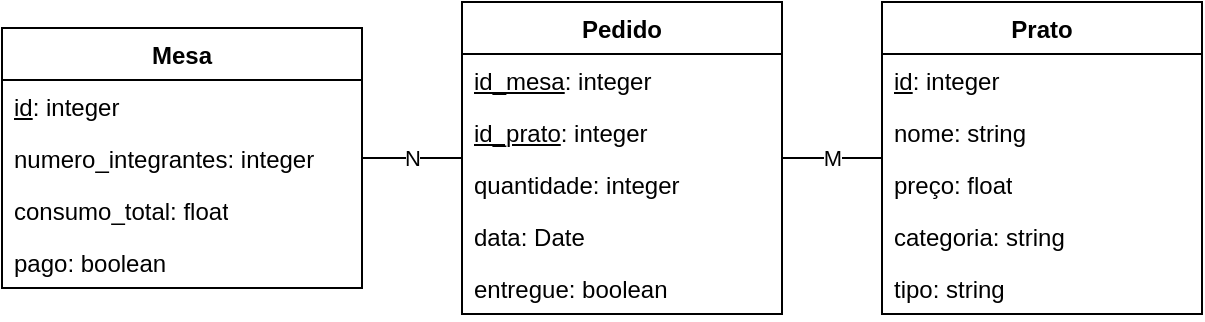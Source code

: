 <mxfile version="21.3.0" type="device">
  <diagram name="Página-1" id="NyN9dRbcaEDiXbIGIULH">
    <mxGraphModel dx="2074" dy="754" grid="1" gridSize="10" guides="1" tooltips="1" connect="1" arrows="1" fold="1" page="1" pageScale="1" pageWidth="827" pageHeight="1169" math="0" shadow="0">
      <root>
        <mxCell id="0" />
        <mxCell id="1" parent="0" />
        <mxCell id="v6TJlyt5m2d1c5tu0y7S-1" value="Mesa" style="swimlane;fontStyle=1;align=center;verticalAlign=top;childLayout=stackLayout;horizontal=1;startSize=26;horizontalStack=0;resizeParent=1;resizeParentMax=0;resizeLast=0;collapsible=1;marginBottom=0;whiteSpace=wrap;html=1;" vertex="1" parent="1">
          <mxGeometry x="150" y="210" width="180" height="130" as="geometry">
            <mxRectangle x="180" y="197" width="70" height="30" as="alternateBounds" />
          </mxGeometry>
        </mxCell>
        <mxCell id="v6TJlyt5m2d1c5tu0y7S-2" value="&lt;u&gt;id&lt;/u&gt;: integer" style="text;strokeColor=none;fillColor=none;align=left;verticalAlign=top;spacingLeft=4;spacingRight=4;overflow=hidden;rotatable=0;points=[[0,0.5],[1,0.5]];portConstraint=eastwest;whiteSpace=wrap;html=1;" vertex="1" parent="v6TJlyt5m2d1c5tu0y7S-1">
          <mxGeometry y="26" width="180" height="26" as="geometry" />
        </mxCell>
        <mxCell id="v6TJlyt5m2d1c5tu0y7S-5" value="numero_integrantes: integer" style="text;strokeColor=none;fillColor=none;align=left;verticalAlign=top;spacingLeft=4;spacingRight=4;overflow=hidden;rotatable=0;points=[[0,0.5],[1,0.5]];portConstraint=eastwest;whiteSpace=wrap;html=1;" vertex="1" parent="v6TJlyt5m2d1c5tu0y7S-1">
          <mxGeometry y="52" width="180" height="26" as="geometry" />
        </mxCell>
        <mxCell id="v6TJlyt5m2d1c5tu0y7S-6" value="consumo_total: float" style="text;strokeColor=none;fillColor=none;align=left;verticalAlign=top;spacingLeft=4;spacingRight=4;overflow=hidden;rotatable=0;points=[[0,0.5],[1,0.5]];portConstraint=eastwest;whiteSpace=wrap;html=1;" vertex="1" parent="v6TJlyt5m2d1c5tu0y7S-1">
          <mxGeometry y="78" width="180" height="26" as="geometry" />
        </mxCell>
        <mxCell id="v6TJlyt5m2d1c5tu0y7S-7" value="pago: boolean" style="text;strokeColor=none;fillColor=none;align=left;verticalAlign=top;spacingLeft=4;spacingRight=4;overflow=hidden;rotatable=0;points=[[0,0.5],[1,0.5]];portConstraint=eastwest;whiteSpace=wrap;html=1;" vertex="1" parent="v6TJlyt5m2d1c5tu0y7S-1">
          <mxGeometry y="104" width="180" height="26" as="geometry" />
        </mxCell>
        <mxCell id="v6TJlyt5m2d1c5tu0y7S-24" value="M" style="edgeStyle=orthogonalEdgeStyle;rounded=0;orthogonalLoop=1;jettySize=auto;html=1;exitX=1;exitY=0.5;exitDx=0;exitDy=0;endArrow=none;endFill=0;" edge="1" parent="1" source="v6TJlyt5m2d1c5tu0y7S-8" target="v6TJlyt5m2d1c5tu0y7S-17">
          <mxGeometry relative="1" as="geometry" />
        </mxCell>
        <mxCell id="v6TJlyt5m2d1c5tu0y7S-8" value="Pedido" style="swimlane;fontStyle=1;align=center;verticalAlign=top;childLayout=stackLayout;horizontal=1;startSize=26;horizontalStack=0;resizeParent=1;resizeParentMax=0;resizeLast=0;collapsible=1;marginBottom=0;whiteSpace=wrap;html=1;" vertex="1" parent="1">
          <mxGeometry x="380" y="197" width="160" height="156" as="geometry">
            <mxRectangle x="380" y="197" width="80" height="30" as="alternateBounds" />
          </mxGeometry>
        </mxCell>
        <mxCell id="v6TJlyt5m2d1c5tu0y7S-9" value="&lt;u&gt;id_mesa&lt;/u&gt;: integer" style="text;strokeColor=none;fillColor=none;align=left;verticalAlign=top;spacingLeft=4;spacingRight=4;overflow=hidden;rotatable=0;points=[[0,0.5],[1,0.5]];portConstraint=eastwest;whiteSpace=wrap;html=1;" vertex="1" parent="v6TJlyt5m2d1c5tu0y7S-8">
          <mxGeometry y="26" width="160" height="26" as="geometry" />
        </mxCell>
        <mxCell id="v6TJlyt5m2d1c5tu0y7S-11" value="&lt;u&gt;id_prato&lt;/u&gt;: integer" style="text;strokeColor=none;fillColor=none;align=left;verticalAlign=top;spacingLeft=4;spacingRight=4;overflow=hidden;rotatable=0;points=[[0,0.5],[1,0.5]];portConstraint=eastwest;whiteSpace=wrap;html=1;" vertex="1" parent="v6TJlyt5m2d1c5tu0y7S-8">
          <mxGeometry y="52" width="160" height="26" as="geometry" />
        </mxCell>
        <mxCell id="v6TJlyt5m2d1c5tu0y7S-12" value="quantidade: integer" style="text;strokeColor=none;fillColor=none;align=left;verticalAlign=top;spacingLeft=4;spacingRight=4;overflow=hidden;rotatable=0;points=[[0,0.5],[1,0.5]];portConstraint=eastwest;whiteSpace=wrap;html=1;" vertex="1" parent="v6TJlyt5m2d1c5tu0y7S-8">
          <mxGeometry y="78" width="160" height="26" as="geometry" />
        </mxCell>
        <mxCell id="v6TJlyt5m2d1c5tu0y7S-13" value="data: Date" style="text;strokeColor=none;fillColor=none;align=left;verticalAlign=top;spacingLeft=4;spacingRight=4;overflow=hidden;rotatable=0;points=[[0,0.5],[1,0.5]];portConstraint=eastwest;whiteSpace=wrap;html=1;" vertex="1" parent="v6TJlyt5m2d1c5tu0y7S-8">
          <mxGeometry y="104" width="160" height="26" as="geometry" />
        </mxCell>
        <mxCell id="v6TJlyt5m2d1c5tu0y7S-14" value="entregue: boolean" style="text;strokeColor=none;fillColor=none;align=left;verticalAlign=top;spacingLeft=4;spacingRight=4;overflow=hidden;rotatable=0;points=[[0,0.5],[1,0.5]];portConstraint=eastwest;whiteSpace=wrap;html=1;" vertex="1" parent="v6TJlyt5m2d1c5tu0y7S-8">
          <mxGeometry y="130" width="160" height="26" as="geometry" />
        </mxCell>
        <mxCell id="v6TJlyt5m2d1c5tu0y7S-16" value="N" style="edgeStyle=orthogonalEdgeStyle;rounded=0;orthogonalLoop=1;jettySize=auto;html=1;exitX=1;exitY=0.5;exitDx=0;exitDy=0;endArrow=none;endFill=0;" edge="1" parent="1" source="v6TJlyt5m2d1c5tu0y7S-5" target="v6TJlyt5m2d1c5tu0y7S-8">
          <mxGeometry relative="1" as="geometry" />
        </mxCell>
        <mxCell id="v6TJlyt5m2d1c5tu0y7S-17" value="Prato" style="swimlane;fontStyle=1;align=center;verticalAlign=top;childLayout=stackLayout;horizontal=1;startSize=26;horizontalStack=0;resizeParent=1;resizeParentMax=0;resizeLast=0;collapsible=1;marginBottom=0;whiteSpace=wrap;html=1;" vertex="1" parent="1">
          <mxGeometry x="590" y="197" width="160" height="156" as="geometry">
            <mxRectangle x="560" y="197" width="70" height="30" as="alternateBounds" />
          </mxGeometry>
        </mxCell>
        <mxCell id="v6TJlyt5m2d1c5tu0y7S-18" value="&lt;u&gt;id&lt;/u&gt;: integer" style="text;strokeColor=none;fillColor=none;align=left;verticalAlign=top;spacingLeft=4;spacingRight=4;overflow=hidden;rotatable=0;points=[[0,0.5],[1,0.5]];portConstraint=eastwest;whiteSpace=wrap;html=1;" vertex="1" parent="v6TJlyt5m2d1c5tu0y7S-17">
          <mxGeometry y="26" width="160" height="26" as="geometry" />
        </mxCell>
        <mxCell id="v6TJlyt5m2d1c5tu0y7S-20" value="nome: string" style="text;strokeColor=none;fillColor=none;align=left;verticalAlign=top;spacingLeft=4;spacingRight=4;overflow=hidden;rotatable=0;points=[[0,0.5],[1,0.5]];portConstraint=eastwest;whiteSpace=wrap;html=1;" vertex="1" parent="v6TJlyt5m2d1c5tu0y7S-17">
          <mxGeometry y="52" width="160" height="26" as="geometry" />
        </mxCell>
        <mxCell id="v6TJlyt5m2d1c5tu0y7S-23" value="preço: float" style="text;strokeColor=none;fillColor=none;align=left;verticalAlign=top;spacingLeft=4;spacingRight=4;overflow=hidden;rotatable=0;points=[[0,0.5],[1,0.5]];portConstraint=eastwest;whiteSpace=wrap;html=1;" vertex="1" parent="v6TJlyt5m2d1c5tu0y7S-17">
          <mxGeometry y="78" width="160" height="26" as="geometry" />
        </mxCell>
        <mxCell id="v6TJlyt5m2d1c5tu0y7S-21" value="categoria: string" style="text;strokeColor=none;fillColor=none;align=left;verticalAlign=top;spacingLeft=4;spacingRight=4;overflow=hidden;rotatable=0;points=[[0,0.5],[1,0.5]];portConstraint=eastwest;whiteSpace=wrap;html=1;" vertex="1" parent="v6TJlyt5m2d1c5tu0y7S-17">
          <mxGeometry y="104" width="160" height="26" as="geometry" />
        </mxCell>
        <mxCell id="v6TJlyt5m2d1c5tu0y7S-22" value="tipo: string" style="text;strokeColor=none;fillColor=none;align=left;verticalAlign=top;spacingLeft=4;spacingRight=4;overflow=hidden;rotatable=0;points=[[0,0.5],[1,0.5]];portConstraint=eastwest;whiteSpace=wrap;html=1;" vertex="1" parent="v6TJlyt5m2d1c5tu0y7S-17">
          <mxGeometry y="130" width="160" height="26" as="geometry" />
        </mxCell>
      </root>
    </mxGraphModel>
  </diagram>
</mxfile>
